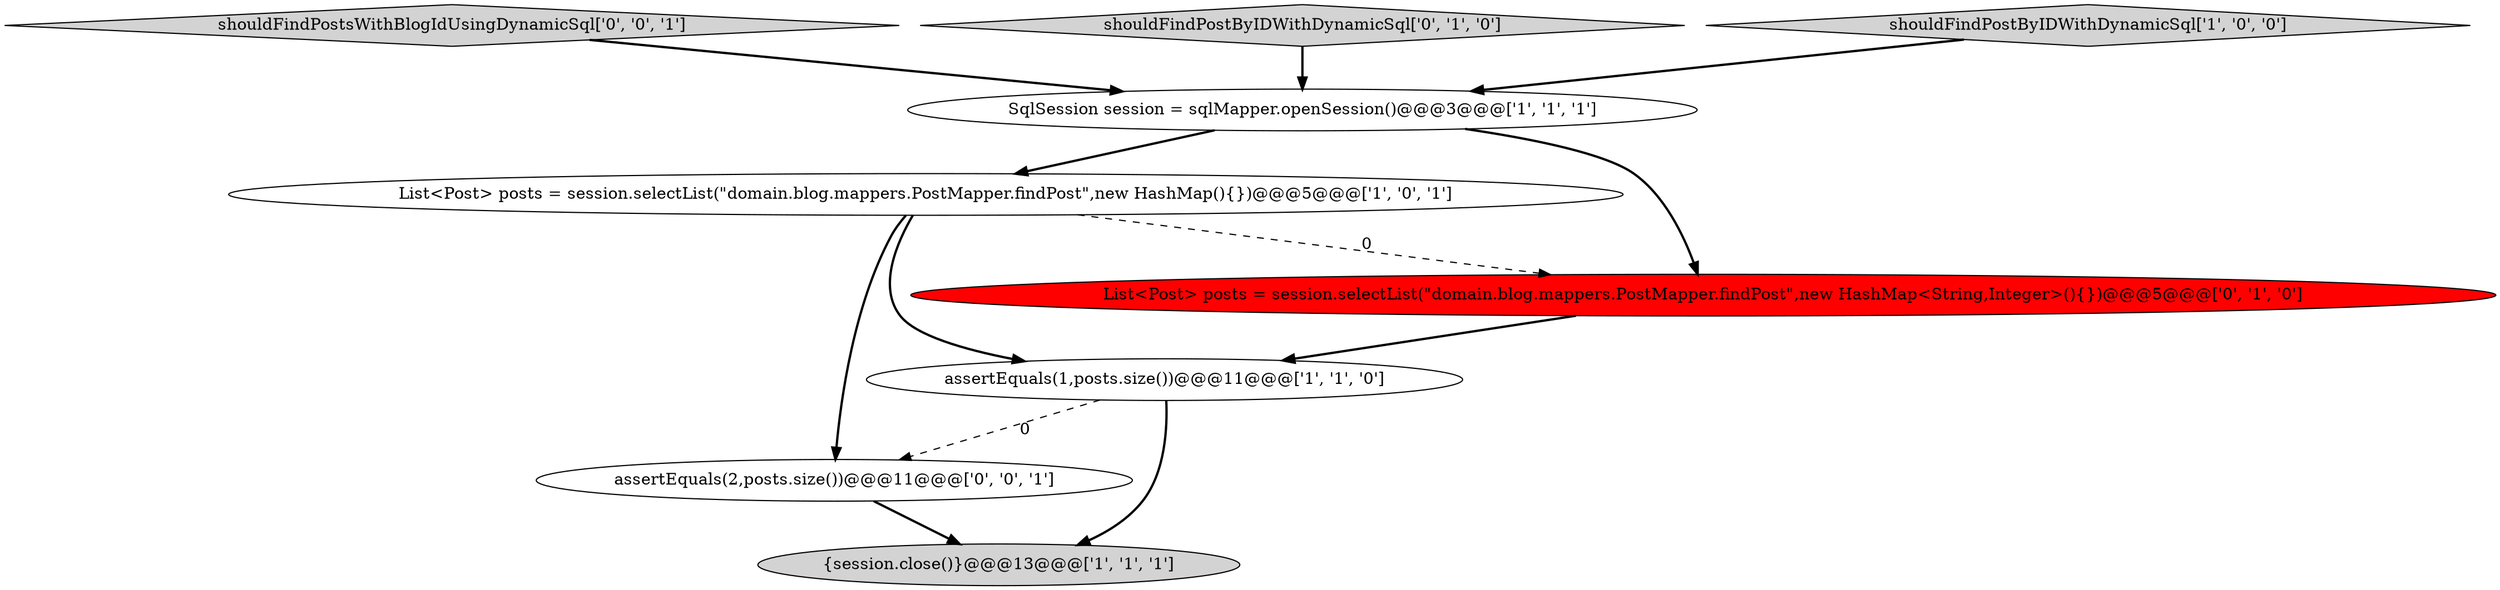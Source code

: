 digraph {
2 [style = filled, label = "{session.close()}@@@13@@@['1', '1', '1']", fillcolor = lightgray, shape = ellipse image = "AAA0AAABBB1BBB"];
8 [style = filled, label = "shouldFindPostsWithBlogIdUsingDynamicSql['0', '0', '1']", fillcolor = lightgray, shape = diamond image = "AAA0AAABBB3BBB"];
5 [style = filled, label = "List<Post> posts = session.selectList(\"domain.blog.mappers.PostMapper.findPost\",new HashMap<String,Integer>(){})@@@5@@@['0', '1', '0']", fillcolor = red, shape = ellipse image = "AAA1AAABBB2BBB"];
6 [style = filled, label = "shouldFindPostByIDWithDynamicSql['0', '1', '0']", fillcolor = lightgray, shape = diamond image = "AAA0AAABBB2BBB"];
4 [style = filled, label = "shouldFindPostByIDWithDynamicSql['1', '0', '0']", fillcolor = lightgray, shape = diamond image = "AAA0AAABBB1BBB"];
0 [style = filled, label = "SqlSession session = sqlMapper.openSession()@@@3@@@['1', '1', '1']", fillcolor = white, shape = ellipse image = "AAA0AAABBB1BBB"];
3 [style = filled, label = "List<Post> posts = session.selectList(\"domain.blog.mappers.PostMapper.findPost\",new HashMap(){})@@@5@@@['1', '0', '1']", fillcolor = white, shape = ellipse image = "AAA0AAABBB1BBB"];
7 [style = filled, label = "assertEquals(2,posts.size())@@@11@@@['0', '0', '1']", fillcolor = white, shape = ellipse image = "AAA0AAABBB3BBB"];
1 [style = filled, label = "assertEquals(1,posts.size())@@@11@@@['1', '1', '0']", fillcolor = white, shape = ellipse image = "AAA0AAABBB1BBB"];
8->0 [style = bold, label=""];
0->3 [style = bold, label=""];
3->5 [style = dashed, label="0"];
5->1 [style = bold, label=""];
1->2 [style = bold, label=""];
6->0 [style = bold, label=""];
1->7 [style = dashed, label="0"];
3->1 [style = bold, label=""];
3->7 [style = bold, label=""];
7->2 [style = bold, label=""];
4->0 [style = bold, label=""];
0->5 [style = bold, label=""];
}
